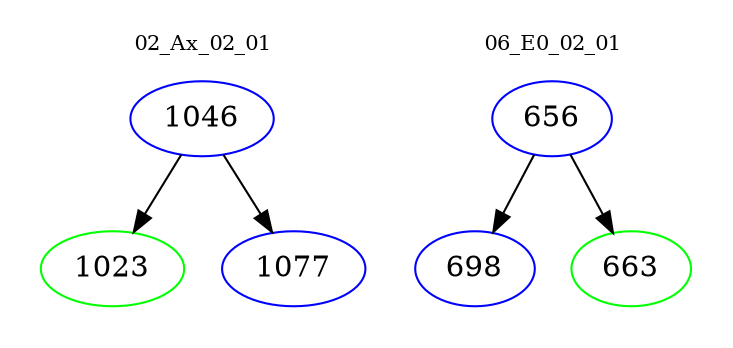 digraph{
subgraph cluster_0 {
color = white
label = "02_Ax_02_01";
fontsize=10;
T0_1046 [label="1046", color="blue"]
T0_1046 -> T0_1023 [color="black"]
T0_1023 [label="1023", color="green"]
T0_1046 -> T0_1077 [color="black"]
T0_1077 [label="1077", color="blue"]
}
subgraph cluster_1 {
color = white
label = "06_E0_02_01";
fontsize=10;
T1_656 [label="656", color="blue"]
T1_656 -> T1_698 [color="black"]
T1_698 [label="698", color="blue"]
T1_656 -> T1_663 [color="black"]
T1_663 [label="663", color="green"]
}
}
